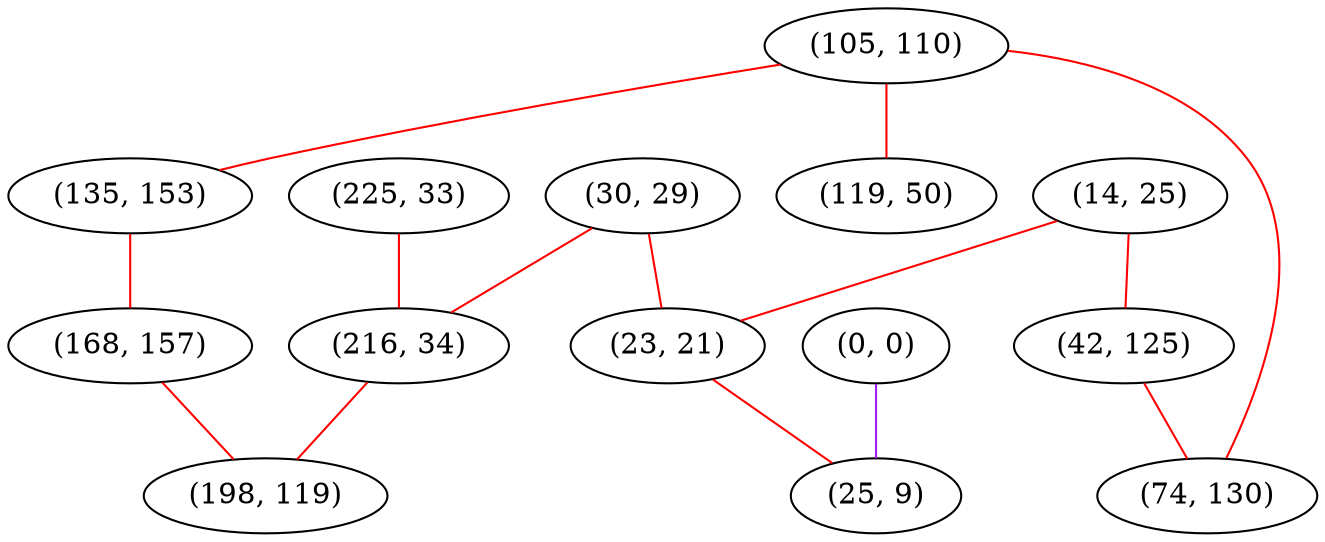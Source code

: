 graph "" {
"(225, 33)";
"(0, 0)";
"(105, 110)";
"(14, 25)";
"(30, 29)";
"(135, 153)";
"(23, 21)";
"(168, 157)";
"(216, 34)";
"(198, 119)";
"(42, 125)";
"(25, 9)";
"(119, 50)";
"(74, 130)";
"(225, 33)" -- "(216, 34)"  [color=red, key=0, weight=1];
"(0, 0)" -- "(25, 9)"  [color=purple, key=0, weight=4];
"(105, 110)" -- "(135, 153)"  [color=red, key=0, weight=1];
"(105, 110)" -- "(119, 50)"  [color=red, key=0, weight=1];
"(105, 110)" -- "(74, 130)"  [color=red, key=0, weight=1];
"(14, 25)" -- "(42, 125)"  [color=red, key=0, weight=1];
"(14, 25)" -- "(23, 21)"  [color=red, key=0, weight=1];
"(30, 29)" -- "(23, 21)"  [color=red, key=0, weight=1];
"(30, 29)" -- "(216, 34)"  [color=red, key=0, weight=1];
"(135, 153)" -- "(168, 157)"  [color=red, key=0, weight=1];
"(23, 21)" -- "(25, 9)"  [color=red, key=0, weight=1];
"(168, 157)" -- "(198, 119)"  [color=red, key=0, weight=1];
"(216, 34)" -- "(198, 119)"  [color=red, key=0, weight=1];
"(42, 125)" -- "(74, 130)"  [color=red, key=0, weight=1];
}
